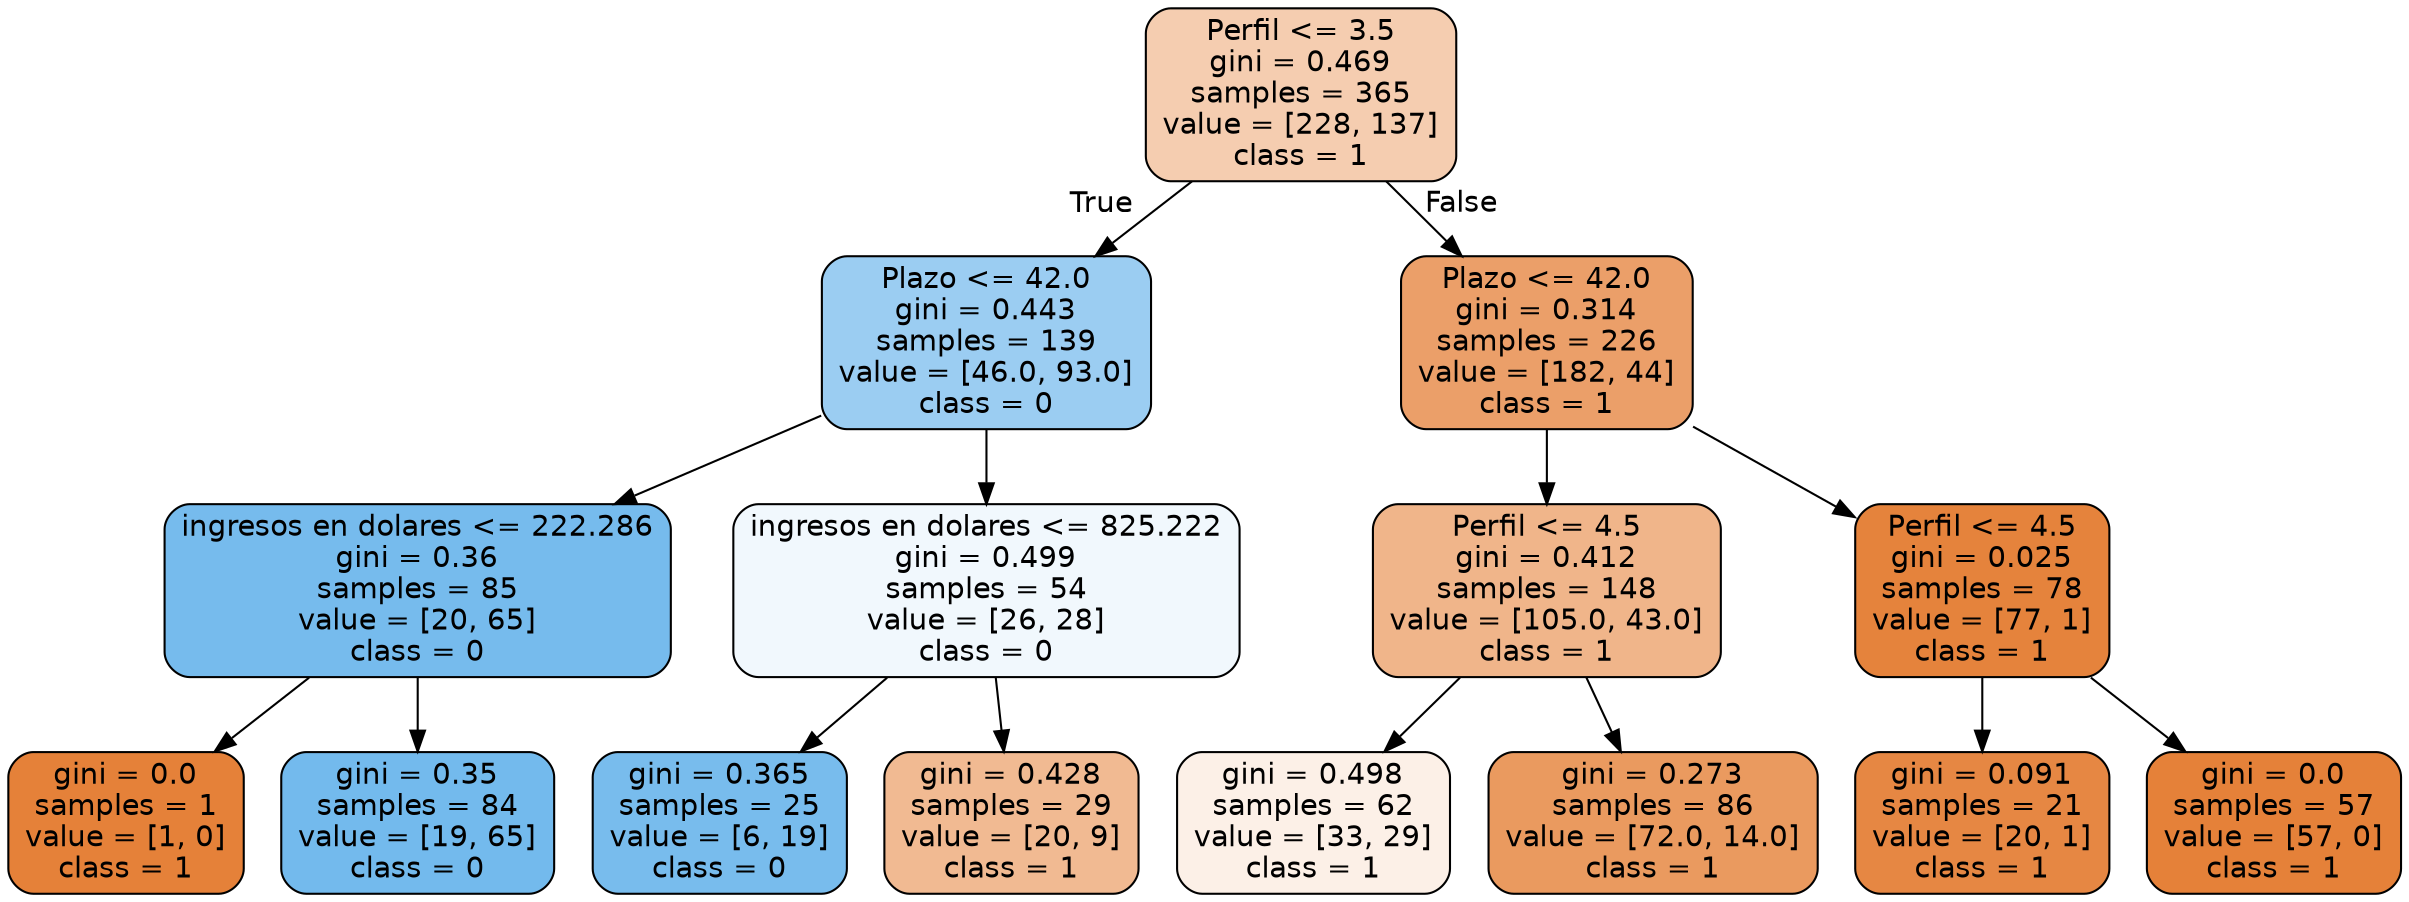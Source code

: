 digraph Tree {
node [shape=box, style="filled, rounded", color="black", fontname="helvetica"] ;
edge [fontname="helvetica"] ;
0 [label="Perfil <= 3.5\ngini = 0.469\nsamples = 365\nvalue = [228, 137]\nclass = 1", fillcolor="#f5cdb0"] ;
1 [label="Plazo <= 42.0\ngini = 0.443\nsamples = 139\nvalue = [46.0, 93.0]\nclass = 0", fillcolor="#9bcdf2"] ;
0 -> 1 [labeldistance=2.5, labelangle=45, headlabel="True"] ;
2 [label="ingresos en dolares <= 222.286\ngini = 0.36\nsamples = 85\nvalue = [20, 65]\nclass = 0", fillcolor="#76bbed"] ;
1 -> 2 ;
3 [label="gini = 0.0\nsamples = 1\nvalue = [1, 0]\nclass = 1", fillcolor="#e58139"] ;
2 -> 3 ;
4 [label="gini = 0.35\nsamples = 84\nvalue = [19, 65]\nclass = 0", fillcolor="#73baed"] ;
2 -> 4 ;
5 [label="ingresos en dolares <= 825.222\ngini = 0.499\nsamples = 54\nvalue = [26, 28]\nclass = 0", fillcolor="#f1f8fd"] ;
1 -> 5 ;
6 [label="gini = 0.365\nsamples = 25\nvalue = [6, 19]\nclass = 0", fillcolor="#78bced"] ;
5 -> 6 ;
7 [label="gini = 0.428\nsamples = 29\nvalue = [20, 9]\nclass = 1", fillcolor="#f1ba92"] ;
5 -> 7 ;
8 [label="Plazo <= 42.0\ngini = 0.314\nsamples = 226\nvalue = [182, 44]\nclass = 1", fillcolor="#eb9f69"] ;
0 -> 8 [labeldistance=2.5, labelangle=-45, headlabel="False"] ;
9 [label="Perfil <= 4.5\ngini = 0.412\nsamples = 148\nvalue = [105.0, 43.0]\nclass = 1", fillcolor="#f0b58a"] ;
8 -> 9 ;
10 [label="gini = 0.498\nsamples = 62\nvalue = [33, 29]\nclass = 1", fillcolor="#fcf0e7"] ;
9 -> 10 ;
11 [label="gini = 0.273\nsamples = 86\nvalue = [72.0, 14.0]\nclass = 1", fillcolor="#ea9a5f"] ;
9 -> 11 ;
12 [label="Perfil <= 4.5\ngini = 0.025\nsamples = 78\nvalue = [77, 1]\nclass = 1", fillcolor="#e5833c"] ;
8 -> 12 ;
13 [label="gini = 0.091\nsamples = 21\nvalue = [20, 1]\nclass = 1", fillcolor="#e68743"] ;
12 -> 13 ;
14 [label="gini = 0.0\nsamples = 57\nvalue = [57, 0]\nclass = 1", fillcolor="#e58139"] ;
12 -> 14 ;
}